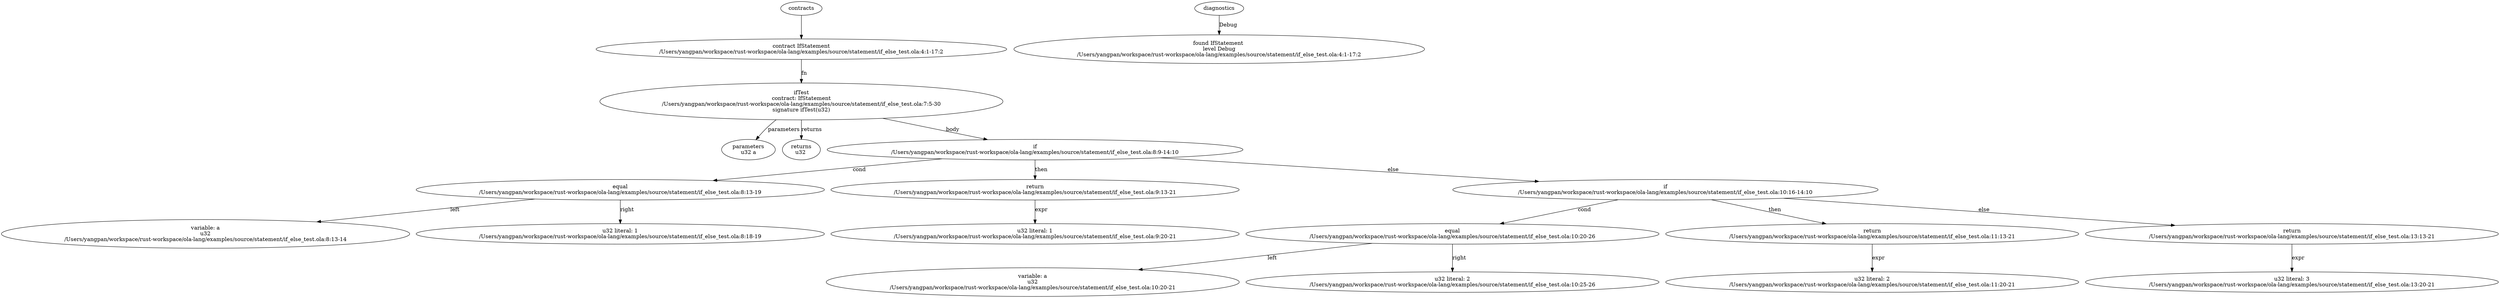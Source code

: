 strict digraph "/Users/yangpan/workspace/rust-workspace/ola-lang/examples/source/statement/if_else_test.ola" {
	contract [label="contract IfStatement\n/Users/yangpan/workspace/rust-workspace/ola-lang/examples/source/statement/if_else_test.ola:4:1-17:2"]
	ifTest [label="ifTest\ncontract: IfStatement\n/Users/yangpan/workspace/rust-workspace/ola-lang/examples/source/statement/if_else_test.ola:7:5-30\nsignature ifTest(u32)"]
	parameters [label="parameters\nu32 a"]
	returns [label="returns\nu32 "]
	if [label="if\n/Users/yangpan/workspace/rust-workspace/ola-lang/examples/source/statement/if_else_test.ola:8:9-14:10"]
	equal [label="equal\n/Users/yangpan/workspace/rust-workspace/ola-lang/examples/source/statement/if_else_test.ola:8:13-19"]
	variable [label="variable: a\nu32\n/Users/yangpan/workspace/rust-workspace/ola-lang/examples/source/statement/if_else_test.ola:8:13-14"]
	number_literal [label="u32 literal: 1\n/Users/yangpan/workspace/rust-workspace/ola-lang/examples/source/statement/if_else_test.ola:8:18-19"]
	return [label="return\n/Users/yangpan/workspace/rust-workspace/ola-lang/examples/source/statement/if_else_test.ola:9:13-21"]
	number_literal_10 [label="u32 literal: 1\n/Users/yangpan/workspace/rust-workspace/ola-lang/examples/source/statement/if_else_test.ola:9:20-21"]
	if_11 [label="if\n/Users/yangpan/workspace/rust-workspace/ola-lang/examples/source/statement/if_else_test.ola:10:16-14:10"]
	equal_12 [label="equal\n/Users/yangpan/workspace/rust-workspace/ola-lang/examples/source/statement/if_else_test.ola:10:20-26"]
	variable_13 [label="variable: a\nu32\n/Users/yangpan/workspace/rust-workspace/ola-lang/examples/source/statement/if_else_test.ola:10:20-21"]
	number_literal_14 [label="u32 literal: 2\n/Users/yangpan/workspace/rust-workspace/ola-lang/examples/source/statement/if_else_test.ola:10:25-26"]
	return_15 [label="return\n/Users/yangpan/workspace/rust-workspace/ola-lang/examples/source/statement/if_else_test.ola:11:13-21"]
	number_literal_16 [label="u32 literal: 2\n/Users/yangpan/workspace/rust-workspace/ola-lang/examples/source/statement/if_else_test.ola:11:20-21"]
	return_17 [label="return\n/Users/yangpan/workspace/rust-workspace/ola-lang/examples/source/statement/if_else_test.ola:13:13-21"]
	number_literal_18 [label="u32 literal: 3\n/Users/yangpan/workspace/rust-workspace/ola-lang/examples/source/statement/if_else_test.ola:13:20-21"]
	diagnostic [label="found IfStatement \nlevel Debug\n/Users/yangpan/workspace/rust-workspace/ola-lang/examples/source/statement/if_else_test.ola:4:1-17:2"]
	contracts -> contract
	contract -> ifTest [label="fn"]
	ifTest -> parameters [label="parameters"]
	ifTest -> returns [label="returns"]
	ifTest -> if [label="body"]
	if -> equal [label="cond"]
	equal -> variable [label="left"]
	equal -> number_literal [label="right"]
	if -> return [label="then"]
	return -> number_literal_10 [label="expr"]
	if -> if_11 [label="else"]
	if_11 -> equal_12 [label="cond"]
	equal_12 -> variable_13 [label="left"]
	equal_12 -> number_literal_14 [label="right"]
	if_11 -> return_15 [label="then"]
	return_15 -> number_literal_16 [label="expr"]
	if_11 -> return_17 [label="else"]
	return_17 -> number_literal_18 [label="expr"]
	diagnostics -> diagnostic [label="Debug"]
}
